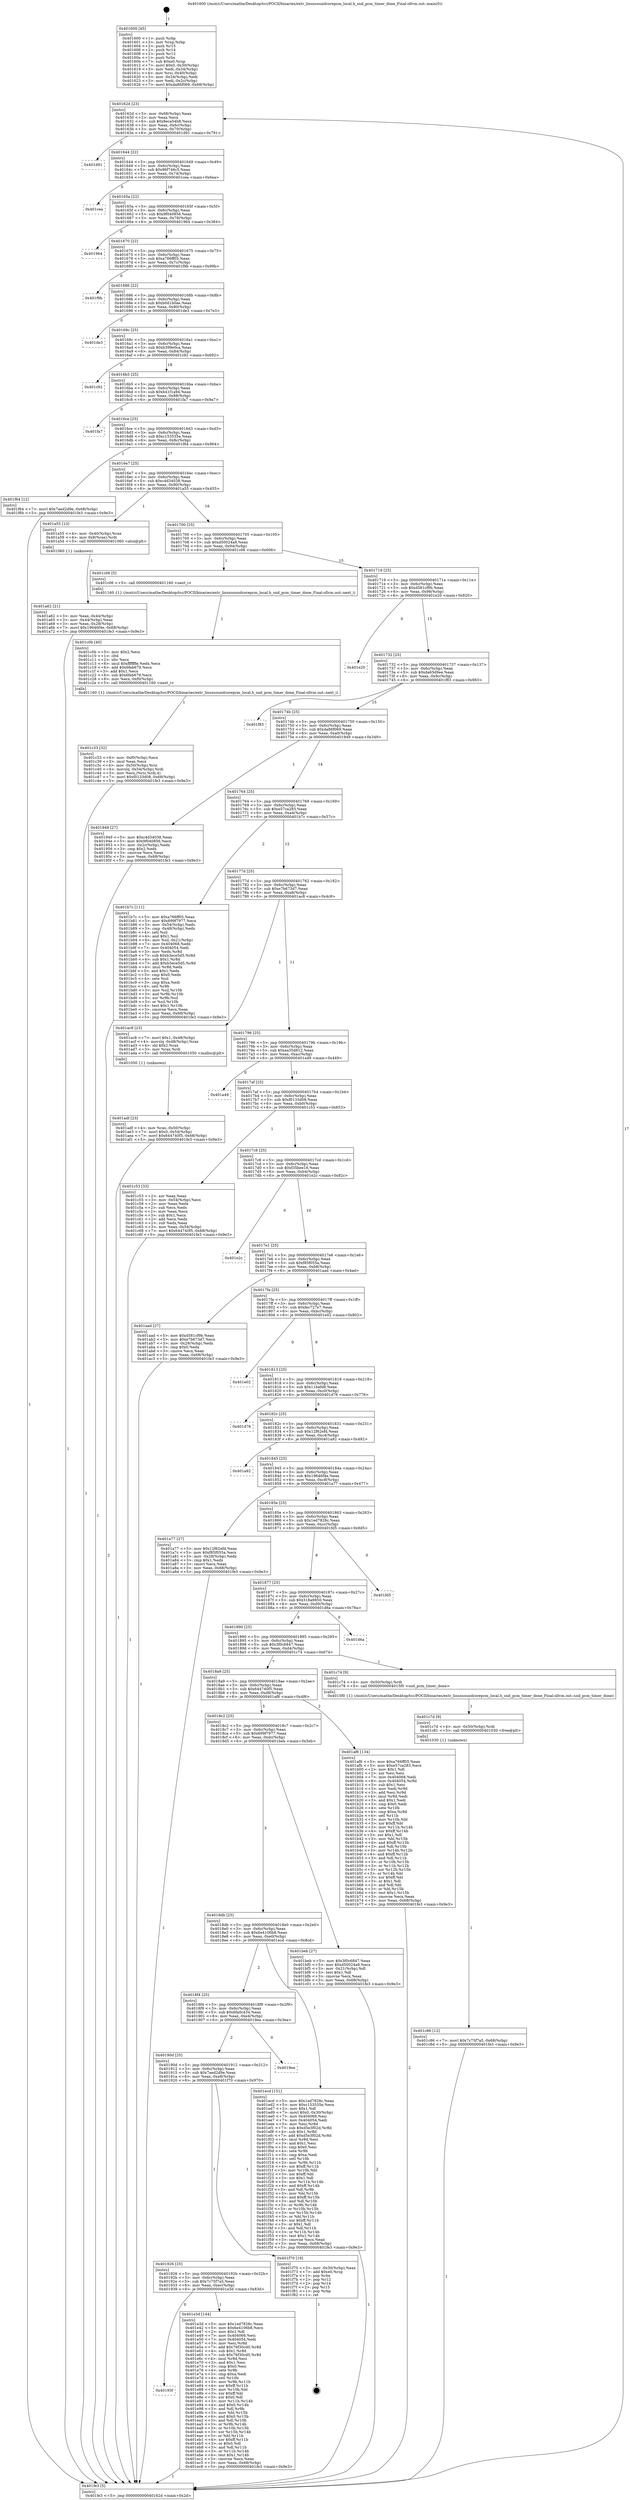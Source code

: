 digraph "0x401600" {
  label = "0x401600 (/mnt/c/Users/mathe/Desktop/tcc/POCII/binaries/extr_linuxsoundcorepcm_local.h_snd_pcm_timer_done_Final-ollvm.out::main(0))"
  labelloc = "t"
  node[shape=record]

  Entry [label="",width=0.3,height=0.3,shape=circle,fillcolor=black,style=filled]
  "0x40162d" [label="{
     0x40162d [23]\l
     | [instrs]\l
     &nbsp;&nbsp;0x40162d \<+3\>: mov -0x68(%rbp),%eax\l
     &nbsp;&nbsp;0x401630 \<+2\>: mov %eax,%ecx\l
     &nbsp;&nbsp;0x401632 \<+6\>: sub $0x8eca54b8,%ecx\l
     &nbsp;&nbsp;0x401638 \<+3\>: mov %eax,-0x6c(%rbp)\l
     &nbsp;&nbsp;0x40163b \<+3\>: mov %ecx,-0x70(%rbp)\l
     &nbsp;&nbsp;0x40163e \<+6\>: je 0000000000401d91 \<main+0x791\>\l
  }"]
  "0x401d91" [label="{
     0x401d91\l
  }", style=dashed]
  "0x401644" [label="{
     0x401644 [22]\l
     | [instrs]\l
     &nbsp;&nbsp;0x401644 \<+5\>: jmp 0000000000401649 \<main+0x49\>\l
     &nbsp;&nbsp;0x401649 \<+3\>: mov -0x6c(%rbp),%eax\l
     &nbsp;&nbsp;0x40164c \<+5\>: sub $0x96f746c5,%eax\l
     &nbsp;&nbsp;0x401651 \<+3\>: mov %eax,-0x74(%rbp)\l
     &nbsp;&nbsp;0x401654 \<+6\>: je 0000000000401cea \<main+0x6ea\>\l
  }"]
  Exit [label="",width=0.3,height=0.3,shape=circle,fillcolor=black,style=filled,peripheries=2]
  "0x401cea" [label="{
     0x401cea\l
  }", style=dashed]
  "0x40165a" [label="{
     0x40165a [22]\l
     | [instrs]\l
     &nbsp;&nbsp;0x40165a \<+5\>: jmp 000000000040165f \<main+0x5f\>\l
     &nbsp;&nbsp;0x40165f \<+3\>: mov -0x6c(%rbp),%eax\l
     &nbsp;&nbsp;0x401662 \<+5\>: sub $0x9f040856,%eax\l
     &nbsp;&nbsp;0x401667 \<+3\>: mov %eax,-0x78(%rbp)\l
     &nbsp;&nbsp;0x40166a \<+6\>: je 0000000000401964 \<main+0x364\>\l
  }"]
  "0x40193f" [label="{
     0x40193f\l
  }", style=dashed]
  "0x401964" [label="{
     0x401964\l
  }", style=dashed]
  "0x401670" [label="{
     0x401670 [22]\l
     | [instrs]\l
     &nbsp;&nbsp;0x401670 \<+5\>: jmp 0000000000401675 \<main+0x75\>\l
     &nbsp;&nbsp;0x401675 \<+3\>: mov -0x6c(%rbp),%eax\l
     &nbsp;&nbsp;0x401678 \<+5\>: sub $0xa766ff05,%eax\l
     &nbsp;&nbsp;0x40167d \<+3\>: mov %eax,-0x7c(%rbp)\l
     &nbsp;&nbsp;0x401680 \<+6\>: je 0000000000401f9b \<main+0x99b\>\l
  }"]
  "0x401e3d" [label="{
     0x401e3d [144]\l
     | [instrs]\l
     &nbsp;&nbsp;0x401e3d \<+5\>: mov $0x1ed7828c,%eax\l
     &nbsp;&nbsp;0x401e42 \<+5\>: mov $0x6e4106b8,%ecx\l
     &nbsp;&nbsp;0x401e47 \<+2\>: mov $0x1,%dl\l
     &nbsp;&nbsp;0x401e49 \<+7\>: mov 0x404068,%esi\l
     &nbsp;&nbsp;0x401e50 \<+7\>: mov 0x404054,%edi\l
     &nbsp;&nbsp;0x401e57 \<+3\>: mov %esi,%r8d\l
     &nbsp;&nbsp;0x401e5a \<+7\>: add $0x76f30cd0,%r8d\l
     &nbsp;&nbsp;0x401e61 \<+4\>: sub $0x1,%r8d\l
     &nbsp;&nbsp;0x401e65 \<+7\>: sub $0x76f30cd0,%r8d\l
     &nbsp;&nbsp;0x401e6c \<+4\>: imul %r8d,%esi\l
     &nbsp;&nbsp;0x401e70 \<+3\>: and $0x1,%esi\l
     &nbsp;&nbsp;0x401e73 \<+3\>: cmp $0x0,%esi\l
     &nbsp;&nbsp;0x401e76 \<+4\>: sete %r9b\l
     &nbsp;&nbsp;0x401e7a \<+3\>: cmp $0xa,%edi\l
     &nbsp;&nbsp;0x401e7d \<+4\>: setl %r10b\l
     &nbsp;&nbsp;0x401e81 \<+3\>: mov %r9b,%r11b\l
     &nbsp;&nbsp;0x401e84 \<+4\>: xor $0xff,%r11b\l
     &nbsp;&nbsp;0x401e88 \<+3\>: mov %r10b,%bl\l
     &nbsp;&nbsp;0x401e8b \<+3\>: xor $0xff,%bl\l
     &nbsp;&nbsp;0x401e8e \<+3\>: xor $0x0,%dl\l
     &nbsp;&nbsp;0x401e91 \<+3\>: mov %r11b,%r14b\l
     &nbsp;&nbsp;0x401e94 \<+4\>: and $0x0,%r14b\l
     &nbsp;&nbsp;0x401e98 \<+3\>: and %dl,%r9b\l
     &nbsp;&nbsp;0x401e9b \<+3\>: mov %bl,%r15b\l
     &nbsp;&nbsp;0x401e9e \<+4\>: and $0x0,%r15b\l
     &nbsp;&nbsp;0x401ea2 \<+3\>: and %dl,%r10b\l
     &nbsp;&nbsp;0x401ea5 \<+3\>: or %r9b,%r14b\l
     &nbsp;&nbsp;0x401ea8 \<+3\>: or %r10b,%r15b\l
     &nbsp;&nbsp;0x401eab \<+3\>: xor %r15b,%r14b\l
     &nbsp;&nbsp;0x401eae \<+3\>: or %bl,%r11b\l
     &nbsp;&nbsp;0x401eb1 \<+4\>: xor $0xff,%r11b\l
     &nbsp;&nbsp;0x401eb5 \<+3\>: or $0x0,%dl\l
     &nbsp;&nbsp;0x401eb8 \<+3\>: and %dl,%r11b\l
     &nbsp;&nbsp;0x401ebb \<+3\>: or %r11b,%r14b\l
     &nbsp;&nbsp;0x401ebe \<+4\>: test $0x1,%r14b\l
     &nbsp;&nbsp;0x401ec2 \<+3\>: cmovne %ecx,%eax\l
     &nbsp;&nbsp;0x401ec5 \<+3\>: mov %eax,-0x68(%rbp)\l
     &nbsp;&nbsp;0x401ec8 \<+5\>: jmp 0000000000401fe3 \<main+0x9e3\>\l
  }"]
  "0x401f9b" [label="{
     0x401f9b\l
  }", style=dashed]
  "0x401686" [label="{
     0x401686 [22]\l
     | [instrs]\l
     &nbsp;&nbsp;0x401686 \<+5\>: jmp 000000000040168b \<main+0x8b\>\l
     &nbsp;&nbsp;0x40168b \<+3\>: mov -0x6c(%rbp),%eax\l
     &nbsp;&nbsp;0x40168e \<+5\>: sub $0xb0d1b0ae,%eax\l
     &nbsp;&nbsp;0x401693 \<+3\>: mov %eax,-0x80(%rbp)\l
     &nbsp;&nbsp;0x401696 \<+6\>: je 0000000000401de3 \<main+0x7e3\>\l
  }"]
  "0x401926" [label="{
     0x401926 [25]\l
     | [instrs]\l
     &nbsp;&nbsp;0x401926 \<+5\>: jmp 000000000040192b \<main+0x32b\>\l
     &nbsp;&nbsp;0x40192b \<+3\>: mov -0x6c(%rbp),%eax\l
     &nbsp;&nbsp;0x40192e \<+5\>: sub $0x7c75f7a5,%eax\l
     &nbsp;&nbsp;0x401933 \<+6\>: mov %eax,-0xec(%rbp)\l
     &nbsp;&nbsp;0x401939 \<+6\>: je 0000000000401e3d \<main+0x83d\>\l
  }"]
  "0x401de3" [label="{
     0x401de3\l
  }", style=dashed]
  "0x40169c" [label="{
     0x40169c [25]\l
     | [instrs]\l
     &nbsp;&nbsp;0x40169c \<+5\>: jmp 00000000004016a1 \<main+0xa1\>\l
     &nbsp;&nbsp;0x4016a1 \<+3\>: mov -0x6c(%rbp),%eax\l
     &nbsp;&nbsp;0x4016a4 \<+5\>: sub $0xb399e0ca,%eax\l
     &nbsp;&nbsp;0x4016a9 \<+6\>: mov %eax,-0x84(%rbp)\l
     &nbsp;&nbsp;0x4016af \<+6\>: je 0000000000401c92 \<main+0x692\>\l
  }"]
  "0x401f70" [label="{
     0x401f70 [19]\l
     | [instrs]\l
     &nbsp;&nbsp;0x401f70 \<+3\>: mov -0x30(%rbp),%eax\l
     &nbsp;&nbsp;0x401f73 \<+7\>: add $0xe0,%rsp\l
     &nbsp;&nbsp;0x401f7a \<+1\>: pop %rbx\l
     &nbsp;&nbsp;0x401f7b \<+2\>: pop %r12\l
     &nbsp;&nbsp;0x401f7d \<+2\>: pop %r14\l
     &nbsp;&nbsp;0x401f7f \<+2\>: pop %r15\l
     &nbsp;&nbsp;0x401f81 \<+1\>: pop %rbp\l
     &nbsp;&nbsp;0x401f82 \<+1\>: ret\l
  }"]
  "0x401c92" [label="{
     0x401c92\l
  }", style=dashed]
  "0x4016b5" [label="{
     0x4016b5 [25]\l
     | [instrs]\l
     &nbsp;&nbsp;0x4016b5 \<+5\>: jmp 00000000004016ba \<main+0xba\>\l
     &nbsp;&nbsp;0x4016ba \<+3\>: mov -0x6c(%rbp),%eax\l
     &nbsp;&nbsp;0x4016bd \<+5\>: sub $0xb41f1a94,%eax\l
     &nbsp;&nbsp;0x4016c2 \<+6\>: mov %eax,-0x88(%rbp)\l
     &nbsp;&nbsp;0x4016c8 \<+6\>: je 0000000000401fa7 \<main+0x9a7\>\l
  }"]
  "0x40190d" [label="{
     0x40190d [25]\l
     | [instrs]\l
     &nbsp;&nbsp;0x40190d \<+5\>: jmp 0000000000401912 \<main+0x312\>\l
     &nbsp;&nbsp;0x401912 \<+3\>: mov -0x6c(%rbp),%eax\l
     &nbsp;&nbsp;0x401915 \<+5\>: sub $0x7aed2d9e,%eax\l
     &nbsp;&nbsp;0x40191a \<+6\>: mov %eax,-0xe8(%rbp)\l
     &nbsp;&nbsp;0x401920 \<+6\>: je 0000000000401f70 \<main+0x970\>\l
  }"]
  "0x401fa7" [label="{
     0x401fa7\l
  }", style=dashed]
  "0x4016ce" [label="{
     0x4016ce [25]\l
     | [instrs]\l
     &nbsp;&nbsp;0x4016ce \<+5\>: jmp 00000000004016d3 \<main+0xd3\>\l
     &nbsp;&nbsp;0x4016d3 \<+3\>: mov -0x6c(%rbp),%eax\l
     &nbsp;&nbsp;0x4016d6 \<+5\>: sub $0xc153535e,%eax\l
     &nbsp;&nbsp;0x4016db \<+6\>: mov %eax,-0x8c(%rbp)\l
     &nbsp;&nbsp;0x4016e1 \<+6\>: je 0000000000401f64 \<main+0x964\>\l
  }"]
  "0x4019ea" [label="{
     0x4019ea\l
  }", style=dashed]
  "0x401f64" [label="{
     0x401f64 [12]\l
     | [instrs]\l
     &nbsp;&nbsp;0x401f64 \<+7\>: movl $0x7aed2d9e,-0x68(%rbp)\l
     &nbsp;&nbsp;0x401f6b \<+5\>: jmp 0000000000401fe3 \<main+0x9e3\>\l
  }"]
  "0x4016e7" [label="{
     0x4016e7 [25]\l
     | [instrs]\l
     &nbsp;&nbsp;0x4016e7 \<+5\>: jmp 00000000004016ec \<main+0xec\>\l
     &nbsp;&nbsp;0x4016ec \<+3\>: mov -0x6c(%rbp),%eax\l
     &nbsp;&nbsp;0x4016ef \<+5\>: sub $0xc4d34038,%eax\l
     &nbsp;&nbsp;0x4016f4 \<+6\>: mov %eax,-0x90(%rbp)\l
     &nbsp;&nbsp;0x4016fa \<+6\>: je 0000000000401a55 \<main+0x455\>\l
  }"]
  "0x4018f4" [label="{
     0x4018f4 [25]\l
     | [instrs]\l
     &nbsp;&nbsp;0x4018f4 \<+5\>: jmp 00000000004018f9 \<main+0x2f9\>\l
     &nbsp;&nbsp;0x4018f9 \<+3\>: mov -0x6c(%rbp),%eax\l
     &nbsp;&nbsp;0x4018fc \<+5\>: sub $0x6fa0c434,%eax\l
     &nbsp;&nbsp;0x401901 \<+6\>: mov %eax,-0xe4(%rbp)\l
     &nbsp;&nbsp;0x401907 \<+6\>: je 00000000004019ea \<main+0x3ea\>\l
  }"]
  "0x401a55" [label="{
     0x401a55 [13]\l
     | [instrs]\l
     &nbsp;&nbsp;0x401a55 \<+4\>: mov -0x40(%rbp),%rax\l
     &nbsp;&nbsp;0x401a59 \<+4\>: mov 0x8(%rax),%rdi\l
     &nbsp;&nbsp;0x401a5d \<+5\>: call 0000000000401060 \<atoi@plt\>\l
     | [calls]\l
     &nbsp;&nbsp;0x401060 \{1\} (unknown)\l
  }"]
  "0x401700" [label="{
     0x401700 [25]\l
     | [instrs]\l
     &nbsp;&nbsp;0x401700 \<+5\>: jmp 0000000000401705 \<main+0x105\>\l
     &nbsp;&nbsp;0x401705 \<+3\>: mov -0x6c(%rbp),%eax\l
     &nbsp;&nbsp;0x401708 \<+5\>: sub $0xd50024a9,%eax\l
     &nbsp;&nbsp;0x40170d \<+6\>: mov %eax,-0x94(%rbp)\l
     &nbsp;&nbsp;0x401713 \<+6\>: je 0000000000401c06 \<main+0x606\>\l
  }"]
  "0x401ecd" [label="{
     0x401ecd [151]\l
     | [instrs]\l
     &nbsp;&nbsp;0x401ecd \<+5\>: mov $0x1ed7828c,%eax\l
     &nbsp;&nbsp;0x401ed2 \<+5\>: mov $0xc153535e,%ecx\l
     &nbsp;&nbsp;0x401ed7 \<+2\>: mov $0x1,%dl\l
     &nbsp;&nbsp;0x401ed9 \<+7\>: movl $0x0,-0x30(%rbp)\l
     &nbsp;&nbsp;0x401ee0 \<+7\>: mov 0x404068,%esi\l
     &nbsp;&nbsp;0x401ee7 \<+7\>: mov 0x404054,%edi\l
     &nbsp;&nbsp;0x401eee \<+3\>: mov %esi,%r8d\l
     &nbsp;&nbsp;0x401ef1 \<+7\>: sub $0xd5e3f02d,%r8d\l
     &nbsp;&nbsp;0x401ef8 \<+4\>: sub $0x1,%r8d\l
     &nbsp;&nbsp;0x401efc \<+7\>: add $0xd5e3f02d,%r8d\l
     &nbsp;&nbsp;0x401f03 \<+4\>: imul %r8d,%esi\l
     &nbsp;&nbsp;0x401f07 \<+3\>: and $0x1,%esi\l
     &nbsp;&nbsp;0x401f0a \<+3\>: cmp $0x0,%esi\l
     &nbsp;&nbsp;0x401f0d \<+4\>: sete %r9b\l
     &nbsp;&nbsp;0x401f11 \<+3\>: cmp $0xa,%edi\l
     &nbsp;&nbsp;0x401f14 \<+4\>: setl %r10b\l
     &nbsp;&nbsp;0x401f18 \<+3\>: mov %r9b,%r11b\l
     &nbsp;&nbsp;0x401f1b \<+4\>: xor $0xff,%r11b\l
     &nbsp;&nbsp;0x401f1f \<+3\>: mov %r10b,%bl\l
     &nbsp;&nbsp;0x401f22 \<+3\>: xor $0xff,%bl\l
     &nbsp;&nbsp;0x401f25 \<+3\>: xor $0x1,%dl\l
     &nbsp;&nbsp;0x401f28 \<+3\>: mov %r11b,%r14b\l
     &nbsp;&nbsp;0x401f2b \<+4\>: and $0xff,%r14b\l
     &nbsp;&nbsp;0x401f2f \<+3\>: and %dl,%r9b\l
     &nbsp;&nbsp;0x401f32 \<+3\>: mov %bl,%r15b\l
     &nbsp;&nbsp;0x401f35 \<+4\>: and $0xff,%r15b\l
     &nbsp;&nbsp;0x401f39 \<+3\>: and %dl,%r10b\l
     &nbsp;&nbsp;0x401f3c \<+3\>: or %r9b,%r14b\l
     &nbsp;&nbsp;0x401f3f \<+3\>: or %r10b,%r15b\l
     &nbsp;&nbsp;0x401f42 \<+3\>: xor %r15b,%r14b\l
     &nbsp;&nbsp;0x401f45 \<+3\>: or %bl,%r11b\l
     &nbsp;&nbsp;0x401f48 \<+4\>: xor $0xff,%r11b\l
     &nbsp;&nbsp;0x401f4c \<+3\>: or $0x1,%dl\l
     &nbsp;&nbsp;0x401f4f \<+3\>: and %dl,%r11b\l
     &nbsp;&nbsp;0x401f52 \<+3\>: or %r11b,%r14b\l
     &nbsp;&nbsp;0x401f55 \<+4\>: test $0x1,%r14b\l
     &nbsp;&nbsp;0x401f59 \<+3\>: cmovne %ecx,%eax\l
     &nbsp;&nbsp;0x401f5c \<+3\>: mov %eax,-0x68(%rbp)\l
     &nbsp;&nbsp;0x401f5f \<+5\>: jmp 0000000000401fe3 \<main+0x9e3\>\l
  }"]
  "0x401c06" [label="{
     0x401c06 [5]\l
     | [instrs]\l
     &nbsp;&nbsp;0x401c06 \<+5\>: call 0000000000401160 \<next_i\>\l
     | [calls]\l
     &nbsp;&nbsp;0x401160 \{1\} (/mnt/c/Users/mathe/Desktop/tcc/POCII/binaries/extr_linuxsoundcorepcm_local.h_snd_pcm_timer_done_Final-ollvm.out::next_i)\l
  }"]
  "0x401719" [label="{
     0x401719 [25]\l
     | [instrs]\l
     &nbsp;&nbsp;0x401719 \<+5\>: jmp 000000000040171e \<main+0x11e\>\l
     &nbsp;&nbsp;0x40171e \<+3\>: mov -0x6c(%rbp),%eax\l
     &nbsp;&nbsp;0x401721 \<+5\>: sub $0xd581cf9b,%eax\l
     &nbsp;&nbsp;0x401726 \<+6\>: mov %eax,-0x98(%rbp)\l
     &nbsp;&nbsp;0x40172c \<+6\>: je 0000000000401e20 \<main+0x820\>\l
  }"]
  "0x401c86" [label="{
     0x401c86 [12]\l
     | [instrs]\l
     &nbsp;&nbsp;0x401c86 \<+7\>: movl $0x7c75f7a5,-0x68(%rbp)\l
     &nbsp;&nbsp;0x401c8d \<+5\>: jmp 0000000000401fe3 \<main+0x9e3\>\l
  }"]
  "0x401e20" [label="{
     0x401e20\l
  }", style=dashed]
  "0x401732" [label="{
     0x401732 [25]\l
     | [instrs]\l
     &nbsp;&nbsp;0x401732 \<+5\>: jmp 0000000000401737 \<main+0x137\>\l
     &nbsp;&nbsp;0x401737 \<+3\>: mov -0x6c(%rbp),%eax\l
     &nbsp;&nbsp;0x40173a \<+5\>: sub $0xda65d9ee,%eax\l
     &nbsp;&nbsp;0x40173f \<+6\>: mov %eax,-0x9c(%rbp)\l
     &nbsp;&nbsp;0x401745 \<+6\>: je 0000000000401f83 \<main+0x983\>\l
  }"]
  "0x401c7d" [label="{
     0x401c7d [9]\l
     | [instrs]\l
     &nbsp;&nbsp;0x401c7d \<+4\>: mov -0x50(%rbp),%rdi\l
     &nbsp;&nbsp;0x401c81 \<+5\>: call 0000000000401030 \<free@plt\>\l
     | [calls]\l
     &nbsp;&nbsp;0x401030 \{1\} (unknown)\l
  }"]
  "0x401f83" [label="{
     0x401f83\l
  }", style=dashed]
  "0x40174b" [label="{
     0x40174b [25]\l
     | [instrs]\l
     &nbsp;&nbsp;0x40174b \<+5\>: jmp 0000000000401750 \<main+0x150\>\l
     &nbsp;&nbsp;0x401750 \<+3\>: mov -0x6c(%rbp),%eax\l
     &nbsp;&nbsp;0x401753 \<+5\>: sub $0xda86f069,%eax\l
     &nbsp;&nbsp;0x401758 \<+6\>: mov %eax,-0xa0(%rbp)\l
     &nbsp;&nbsp;0x40175e \<+6\>: je 0000000000401949 \<main+0x349\>\l
  }"]
  "0x401c33" [label="{
     0x401c33 [32]\l
     | [instrs]\l
     &nbsp;&nbsp;0x401c33 \<+6\>: mov -0xf0(%rbp),%ecx\l
     &nbsp;&nbsp;0x401c39 \<+3\>: imul %eax,%ecx\l
     &nbsp;&nbsp;0x401c3c \<+4\>: mov -0x50(%rbp),%rsi\l
     &nbsp;&nbsp;0x401c40 \<+4\>: movslq -0x54(%rbp),%rdi\l
     &nbsp;&nbsp;0x401c44 \<+3\>: mov %ecx,(%rsi,%rdi,4)\l
     &nbsp;&nbsp;0x401c47 \<+7\>: movl $0xf0133d08,-0x68(%rbp)\l
     &nbsp;&nbsp;0x401c4e \<+5\>: jmp 0000000000401fe3 \<main+0x9e3\>\l
  }"]
  "0x401949" [label="{
     0x401949 [27]\l
     | [instrs]\l
     &nbsp;&nbsp;0x401949 \<+5\>: mov $0xc4d34038,%eax\l
     &nbsp;&nbsp;0x40194e \<+5\>: mov $0x9f040856,%ecx\l
     &nbsp;&nbsp;0x401953 \<+3\>: mov -0x2c(%rbp),%edx\l
     &nbsp;&nbsp;0x401956 \<+3\>: cmp $0x2,%edx\l
     &nbsp;&nbsp;0x401959 \<+3\>: cmovne %ecx,%eax\l
     &nbsp;&nbsp;0x40195c \<+3\>: mov %eax,-0x68(%rbp)\l
     &nbsp;&nbsp;0x40195f \<+5\>: jmp 0000000000401fe3 \<main+0x9e3\>\l
  }"]
  "0x401764" [label="{
     0x401764 [25]\l
     | [instrs]\l
     &nbsp;&nbsp;0x401764 \<+5\>: jmp 0000000000401769 \<main+0x169\>\l
     &nbsp;&nbsp;0x401769 \<+3\>: mov -0x6c(%rbp),%eax\l
     &nbsp;&nbsp;0x40176c \<+5\>: sub $0xe57ca283,%eax\l
     &nbsp;&nbsp;0x401771 \<+6\>: mov %eax,-0xa4(%rbp)\l
     &nbsp;&nbsp;0x401777 \<+6\>: je 0000000000401b7c \<main+0x57c\>\l
  }"]
  "0x401fe3" [label="{
     0x401fe3 [5]\l
     | [instrs]\l
     &nbsp;&nbsp;0x401fe3 \<+5\>: jmp 000000000040162d \<main+0x2d\>\l
  }"]
  "0x401600" [label="{
     0x401600 [45]\l
     | [instrs]\l
     &nbsp;&nbsp;0x401600 \<+1\>: push %rbp\l
     &nbsp;&nbsp;0x401601 \<+3\>: mov %rsp,%rbp\l
     &nbsp;&nbsp;0x401604 \<+2\>: push %r15\l
     &nbsp;&nbsp;0x401606 \<+2\>: push %r14\l
     &nbsp;&nbsp;0x401608 \<+2\>: push %r12\l
     &nbsp;&nbsp;0x40160a \<+1\>: push %rbx\l
     &nbsp;&nbsp;0x40160b \<+7\>: sub $0xe0,%rsp\l
     &nbsp;&nbsp;0x401612 \<+7\>: movl $0x0,-0x30(%rbp)\l
     &nbsp;&nbsp;0x401619 \<+3\>: mov %edi,-0x34(%rbp)\l
     &nbsp;&nbsp;0x40161c \<+4\>: mov %rsi,-0x40(%rbp)\l
     &nbsp;&nbsp;0x401620 \<+3\>: mov -0x34(%rbp),%edi\l
     &nbsp;&nbsp;0x401623 \<+3\>: mov %edi,-0x2c(%rbp)\l
     &nbsp;&nbsp;0x401626 \<+7\>: movl $0xda86f069,-0x68(%rbp)\l
  }"]
  "0x401a62" [label="{
     0x401a62 [21]\l
     | [instrs]\l
     &nbsp;&nbsp;0x401a62 \<+3\>: mov %eax,-0x44(%rbp)\l
     &nbsp;&nbsp;0x401a65 \<+3\>: mov -0x44(%rbp),%eax\l
     &nbsp;&nbsp;0x401a68 \<+3\>: mov %eax,-0x28(%rbp)\l
     &nbsp;&nbsp;0x401a6b \<+7\>: movl $0x19646f4e,-0x68(%rbp)\l
     &nbsp;&nbsp;0x401a72 \<+5\>: jmp 0000000000401fe3 \<main+0x9e3\>\l
  }"]
  "0x401c0b" [label="{
     0x401c0b [40]\l
     | [instrs]\l
     &nbsp;&nbsp;0x401c0b \<+5\>: mov $0x2,%ecx\l
     &nbsp;&nbsp;0x401c10 \<+1\>: cltd\l
     &nbsp;&nbsp;0x401c11 \<+2\>: idiv %ecx\l
     &nbsp;&nbsp;0x401c13 \<+6\>: imul $0xfffffffe,%edx,%ecx\l
     &nbsp;&nbsp;0x401c19 \<+6\>: add $0x6feb679,%ecx\l
     &nbsp;&nbsp;0x401c1f \<+3\>: add $0x1,%ecx\l
     &nbsp;&nbsp;0x401c22 \<+6\>: sub $0x6feb679,%ecx\l
     &nbsp;&nbsp;0x401c28 \<+6\>: mov %ecx,-0xf0(%rbp)\l
     &nbsp;&nbsp;0x401c2e \<+5\>: call 0000000000401160 \<next_i\>\l
     | [calls]\l
     &nbsp;&nbsp;0x401160 \{1\} (/mnt/c/Users/mathe/Desktop/tcc/POCII/binaries/extr_linuxsoundcorepcm_local.h_snd_pcm_timer_done_Final-ollvm.out::next_i)\l
  }"]
  "0x401b7c" [label="{
     0x401b7c [111]\l
     | [instrs]\l
     &nbsp;&nbsp;0x401b7c \<+5\>: mov $0xa766ff05,%eax\l
     &nbsp;&nbsp;0x401b81 \<+5\>: mov $0x699f7977,%ecx\l
     &nbsp;&nbsp;0x401b86 \<+3\>: mov -0x54(%rbp),%edx\l
     &nbsp;&nbsp;0x401b89 \<+3\>: cmp -0x48(%rbp),%edx\l
     &nbsp;&nbsp;0x401b8c \<+4\>: setl %sil\l
     &nbsp;&nbsp;0x401b90 \<+4\>: and $0x1,%sil\l
     &nbsp;&nbsp;0x401b94 \<+4\>: mov %sil,-0x21(%rbp)\l
     &nbsp;&nbsp;0x401b98 \<+7\>: mov 0x404068,%edx\l
     &nbsp;&nbsp;0x401b9f \<+7\>: mov 0x404054,%edi\l
     &nbsp;&nbsp;0x401ba6 \<+3\>: mov %edx,%r8d\l
     &nbsp;&nbsp;0x401ba9 \<+7\>: sub $0xb3ece5d5,%r8d\l
     &nbsp;&nbsp;0x401bb0 \<+4\>: sub $0x1,%r8d\l
     &nbsp;&nbsp;0x401bb4 \<+7\>: add $0xb3ece5d5,%r8d\l
     &nbsp;&nbsp;0x401bbb \<+4\>: imul %r8d,%edx\l
     &nbsp;&nbsp;0x401bbf \<+3\>: and $0x1,%edx\l
     &nbsp;&nbsp;0x401bc2 \<+3\>: cmp $0x0,%edx\l
     &nbsp;&nbsp;0x401bc5 \<+4\>: sete %sil\l
     &nbsp;&nbsp;0x401bc9 \<+3\>: cmp $0xa,%edi\l
     &nbsp;&nbsp;0x401bcc \<+4\>: setl %r9b\l
     &nbsp;&nbsp;0x401bd0 \<+3\>: mov %sil,%r10b\l
     &nbsp;&nbsp;0x401bd3 \<+3\>: and %r9b,%r10b\l
     &nbsp;&nbsp;0x401bd6 \<+3\>: xor %r9b,%sil\l
     &nbsp;&nbsp;0x401bd9 \<+3\>: or %sil,%r10b\l
     &nbsp;&nbsp;0x401bdc \<+4\>: test $0x1,%r10b\l
     &nbsp;&nbsp;0x401be0 \<+3\>: cmovne %ecx,%eax\l
     &nbsp;&nbsp;0x401be3 \<+3\>: mov %eax,-0x68(%rbp)\l
     &nbsp;&nbsp;0x401be6 \<+5\>: jmp 0000000000401fe3 \<main+0x9e3\>\l
  }"]
  "0x40177d" [label="{
     0x40177d [25]\l
     | [instrs]\l
     &nbsp;&nbsp;0x40177d \<+5\>: jmp 0000000000401782 \<main+0x182\>\l
     &nbsp;&nbsp;0x401782 \<+3\>: mov -0x6c(%rbp),%eax\l
     &nbsp;&nbsp;0x401785 \<+5\>: sub $0xe7b673d7,%eax\l
     &nbsp;&nbsp;0x40178a \<+6\>: mov %eax,-0xa8(%rbp)\l
     &nbsp;&nbsp;0x401790 \<+6\>: je 0000000000401ac8 \<main+0x4c8\>\l
  }"]
  "0x4018db" [label="{
     0x4018db [25]\l
     | [instrs]\l
     &nbsp;&nbsp;0x4018db \<+5\>: jmp 00000000004018e0 \<main+0x2e0\>\l
     &nbsp;&nbsp;0x4018e0 \<+3\>: mov -0x6c(%rbp),%eax\l
     &nbsp;&nbsp;0x4018e3 \<+5\>: sub $0x6e4106b8,%eax\l
     &nbsp;&nbsp;0x4018e8 \<+6\>: mov %eax,-0xe0(%rbp)\l
     &nbsp;&nbsp;0x4018ee \<+6\>: je 0000000000401ecd \<main+0x8cd\>\l
  }"]
  "0x401ac8" [label="{
     0x401ac8 [23]\l
     | [instrs]\l
     &nbsp;&nbsp;0x401ac8 \<+7\>: movl $0x1,-0x48(%rbp)\l
     &nbsp;&nbsp;0x401acf \<+4\>: movslq -0x48(%rbp),%rax\l
     &nbsp;&nbsp;0x401ad3 \<+4\>: shl $0x2,%rax\l
     &nbsp;&nbsp;0x401ad7 \<+3\>: mov %rax,%rdi\l
     &nbsp;&nbsp;0x401ada \<+5\>: call 0000000000401050 \<malloc@plt\>\l
     | [calls]\l
     &nbsp;&nbsp;0x401050 \{1\} (unknown)\l
  }"]
  "0x401796" [label="{
     0x401796 [25]\l
     | [instrs]\l
     &nbsp;&nbsp;0x401796 \<+5\>: jmp 000000000040179b \<main+0x19b\>\l
     &nbsp;&nbsp;0x40179b \<+3\>: mov -0x6c(%rbp),%eax\l
     &nbsp;&nbsp;0x40179e \<+5\>: sub $0xea35d812,%eax\l
     &nbsp;&nbsp;0x4017a3 \<+6\>: mov %eax,-0xac(%rbp)\l
     &nbsp;&nbsp;0x4017a9 \<+6\>: je 0000000000401a49 \<main+0x449\>\l
  }"]
  "0x401beb" [label="{
     0x401beb [27]\l
     | [instrs]\l
     &nbsp;&nbsp;0x401beb \<+5\>: mov $0x3f0c6847,%eax\l
     &nbsp;&nbsp;0x401bf0 \<+5\>: mov $0xd50024a9,%ecx\l
     &nbsp;&nbsp;0x401bf5 \<+3\>: mov -0x21(%rbp),%dl\l
     &nbsp;&nbsp;0x401bf8 \<+3\>: test $0x1,%dl\l
     &nbsp;&nbsp;0x401bfb \<+3\>: cmovne %ecx,%eax\l
     &nbsp;&nbsp;0x401bfe \<+3\>: mov %eax,-0x68(%rbp)\l
     &nbsp;&nbsp;0x401c01 \<+5\>: jmp 0000000000401fe3 \<main+0x9e3\>\l
  }"]
  "0x401a49" [label="{
     0x401a49\l
  }", style=dashed]
  "0x4017af" [label="{
     0x4017af [25]\l
     | [instrs]\l
     &nbsp;&nbsp;0x4017af \<+5\>: jmp 00000000004017b4 \<main+0x1b4\>\l
     &nbsp;&nbsp;0x4017b4 \<+3\>: mov -0x6c(%rbp),%eax\l
     &nbsp;&nbsp;0x4017b7 \<+5\>: sub $0xf0133d08,%eax\l
     &nbsp;&nbsp;0x4017bc \<+6\>: mov %eax,-0xb0(%rbp)\l
     &nbsp;&nbsp;0x4017c2 \<+6\>: je 0000000000401c53 \<main+0x653\>\l
  }"]
  "0x4018c2" [label="{
     0x4018c2 [25]\l
     | [instrs]\l
     &nbsp;&nbsp;0x4018c2 \<+5\>: jmp 00000000004018c7 \<main+0x2c7\>\l
     &nbsp;&nbsp;0x4018c7 \<+3\>: mov -0x6c(%rbp),%eax\l
     &nbsp;&nbsp;0x4018ca \<+5\>: sub $0x699f7977,%eax\l
     &nbsp;&nbsp;0x4018cf \<+6\>: mov %eax,-0xdc(%rbp)\l
     &nbsp;&nbsp;0x4018d5 \<+6\>: je 0000000000401beb \<main+0x5eb\>\l
  }"]
  "0x401c53" [label="{
     0x401c53 [33]\l
     | [instrs]\l
     &nbsp;&nbsp;0x401c53 \<+2\>: xor %eax,%eax\l
     &nbsp;&nbsp;0x401c55 \<+3\>: mov -0x54(%rbp),%ecx\l
     &nbsp;&nbsp;0x401c58 \<+2\>: mov %eax,%edx\l
     &nbsp;&nbsp;0x401c5a \<+2\>: sub %ecx,%edx\l
     &nbsp;&nbsp;0x401c5c \<+2\>: mov %eax,%ecx\l
     &nbsp;&nbsp;0x401c5e \<+3\>: sub $0x1,%ecx\l
     &nbsp;&nbsp;0x401c61 \<+2\>: add %ecx,%edx\l
     &nbsp;&nbsp;0x401c63 \<+2\>: sub %edx,%eax\l
     &nbsp;&nbsp;0x401c65 \<+3\>: mov %eax,-0x54(%rbp)\l
     &nbsp;&nbsp;0x401c68 \<+7\>: movl $0x644740f5,-0x68(%rbp)\l
     &nbsp;&nbsp;0x401c6f \<+5\>: jmp 0000000000401fe3 \<main+0x9e3\>\l
  }"]
  "0x4017c8" [label="{
     0x4017c8 [25]\l
     | [instrs]\l
     &nbsp;&nbsp;0x4017c8 \<+5\>: jmp 00000000004017cd \<main+0x1cd\>\l
     &nbsp;&nbsp;0x4017cd \<+3\>: mov -0x6c(%rbp),%eax\l
     &nbsp;&nbsp;0x4017d0 \<+5\>: sub $0xf35bee16,%eax\l
     &nbsp;&nbsp;0x4017d5 \<+6\>: mov %eax,-0xb4(%rbp)\l
     &nbsp;&nbsp;0x4017db \<+6\>: je 0000000000401e2c \<main+0x82c\>\l
  }"]
  "0x401af6" [label="{
     0x401af6 [134]\l
     | [instrs]\l
     &nbsp;&nbsp;0x401af6 \<+5\>: mov $0xa766ff05,%eax\l
     &nbsp;&nbsp;0x401afb \<+5\>: mov $0xe57ca283,%ecx\l
     &nbsp;&nbsp;0x401b00 \<+2\>: mov $0x1,%dl\l
     &nbsp;&nbsp;0x401b02 \<+2\>: xor %esi,%esi\l
     &nbsp;&nbsp;0x401b04 \<+7\>: mov 0x404068,%edi\l
     &nbsp;&nbsp;0x401b0b \<+8\>: mov 0x404054,%r8d\l
     &nbsp;&nbsp;0x401b13 \<+3\>: sub $0x1,%esi\l
     &nbsp;&nbsp;0x401b16 \<+3\>: mov %edi,%r9d\l
     &nbsp;&nbsp;0x401b19 \<+3\>: add %esi,%r9d\l
     &nbsp;&nbsp;0x401b1c \<+4\>: imul %r9d,%edi\l
     &nbsp;&nbsp;0x401b20 \<+3\>: and $0x1,%edi\l
     &nbsp;&nbsp;0x401b23 \<+3\>: cmp $0x0,%edi\l
     &nbsp;&nbsp;0x401b26 \<+4\>: sete %r10b\l
     &nbsp;&nbsp;0x401b2a \<+4\>: cmp $0xa,%r8d\l
     &nbsp;&nbsp;0x401b2e \<+4\>: setl %r11b\l
     &nbsp;&nbsp;0x401b32 \<+3\>: mov %r10b,%bl\l
     &nbsp;&nbsp;0x401b35 \<+3\>: xor $0xff,%bl\l
     &nbsp;&nbsp;0x401b38 \<+3\>: mov %r11b,%r14b\l
     &nbsp;&nbsp;0x401b3b \<+4\>: xor $0xff,%r14b\l
     &nbsp;&nbsp;0x401b3f \<+3\>: xor $0x1,%dl\l
     &nbsp;&nbsp;0x401b42 \<+3\>: mov %bl,%r15b\l
     &nbsp;&nbsp;0x401b45 \<+4\>: and $0xff,%r15b\l
     &nbsp;&nbsp;0x401b49 \<+3\>: and %dl,%r10b\l
     &nbsp;&nbsp;0x401b4c \<+3\>: mov %r14b,%r12b\l
     &nbsp;&nbsp;0x401b4f \<+4\>: and $0xff,%r12b\l
     &nbsp;&nbsp;0x401b53 \<+3\>: and %dl,%r11b\l
     &nbsp;&nbsp;0x401b56 \<+3\>: or %r10b,%r15b\l
     &nbsp;&nbsp;0x401b59 \<+3\>: or %r11b,%r12b\l
     &nbsp;&nbsp;0x401b5c \<+3\>: xor %r12b,%r15b\l
     &nbsp;&nbsp;0x401b5f \<+3\>: or %r14b,%bl\l
     &nbsp;&nbsp;0x401b62 \<+3\>: xor $0xff,%bl\l
     &nbsp;&nbsp;0x401b65 \<+3\>: or $0x1,%dl\l
     &nbsp;&nbsp;0x401b68 \<+2\>: and %dl,%bl\l
     &nbsp;&nbsp;0x401b6a \<+3\>: or %bl,%r15b\l
     &nbsp;&nbsp;0x401b6d \<+4\>: test $0x1,%r15b\l
     &nbsp;&nbsp;0x401b71 \<+3\>: cmovne %ecx,%eax\l
     &nbsp;&nbsp;0x401b74 \<+3\>: mov %eax,-0x68(%rbp)\l
     &nbsp;&nbsp;0x401b77 \<+5\>: jmp 0000000000401fe3 \<main+0x9e3\>\l
  }"]
  "0x401e2c" [label="{
     0x401e2c\l
  }", style=dashed]
  "0x4017e1" [label="{
     0x4017e1 [25]\l
     | [instrs]\l
     &nbsp;&nbsp;0x4017e1 \<+5\>: jmp 00000000004017e6 \<main+0x1e6\>\l
     &nbsp;&nbsp;0x4017e6 \<+3\>: mov -0x6c(%rbp),%eax\l
     &nbsp;&nbsp;0x4017e9 \<+5\>: sub $0xf85f055a,%eax\l
     &nbsp;&nbsp;0x4017ee \<+6\>: mov %eax,-0xb8(%rbp)\l
     &nbsp;&nbsp;0x4017f4 \<+6\>: je 0000000000401aad \<main+0x4ad\>\l
  }"]
  "0x4018a9" [label="{
     0x4018a9 [25]\l
     | [instrs]\l
     &nbsp;&nbsp;0x4018a9 \<+5\>: jmp 00000000004018ae \<main+0x2ae\>\l
     &nbsp;&nbsp;0x4018ae \<+3\>: mov -0x6c(%rbp),%eax\l
     &nbsp;&nbsp;0x4018b1 \<+5\>: sub $0x644740f5,%eax\l
     &nbsp;&nbsp;0x4018b6 \<+6\>: mov %eax,-0xd8(%rbp)\l
     &nbsp;&nbsp;0x4018bc \<+6\>: je 0000000000401af6 \<main+0x4f6\>\l
  }"]
  "0x401aad" [label="{
     0x401aad [27]\l
     | [instrs]\l
     &nbsp;&nbsp;0x401aad \<+5\>: mov $0xd581cf9b,%eax\l
     &nbsp;&nbsp;0x401ab2 \<+5\>: mov $0xe7b673d7,%ecx\l
     &nbsp;&nbsp;0x401ab7 \<+3\>: mov -0x28(%rbp),%edx\l
     &nbsp;&nbsp;0x401aba \<+3\>: cmp $0x0,%edx\l
     &nbsp;&nbsp;0x401abd \<+3\>: cmove %ecx,%eax\l
     &nbsp;&nbsp;0x401ac0 \<+3\>: mov %eax,-0x68(%rbp)\l
     &nbsp;&nbsp;0x401ac3 \<+5\>: jmp 0000000000401fe3 \<main+0x9e3\>\l
  }"]
  "0x4017fa" [label="{
     0x4017fa [25]\l
     | [instrs]\l
     &nbsp;&nbsp;0x4017fa \<+5\>: jmp 00000000004017ff \<main+0x1ff\>\l
     &nbsp;&nbsp;0x4017ff \<+3\>: mov -0x6c(%rbp),%eax\l
     &nbsp;&nbsp;0x401802 \<+5\>: sub $0xfec727e7,%eax\l
     &nbsp;&nbsp;0x401807 \<+6\>: mov %eax,-0xbc(%rbp)\l
     &nbsp;&nbsp;0x40180d \<+6\>: je 0000000000401e02 \<main+0x802\>\l
  }"]
  "0x401c74" [label="{
     0x401c74 [9]\l
     | [instrs]\l
     &nbsp;&nbsp;0x401c74 \<+4\>: mov -0x50(%rbp),%rdi\l
     &nbsp;&nbsp;0x401c78 \<+5\>: call 00000000004015f0 \<snd_pcm_timer_done\>\l
     | [calls]\l
     &nbsp;&nbsp;0x4015f0 \{1\} (/mnt/c/Users/mathe/Desktop/tcc/POCII/binaries/extr_linuxsoundcorepcm_local.h_snd_pcm_timer_done_Final-ollvm.out::snd_pcm_timer_done)\l
  }"]
  "0x401e02" [label="{
     0x401e02\l
  }", style=dashed]
  "0x401813" [label="{
     0x401813 [25]\l
     | [instrs]\l
     &nbsp;&nbsp;0x401813 \<+5\>: jmp 0000000000401818 \<main+0x218\>\l
     &nbsp;&nbsp;0x401818 \<+3\>: mov -0x6c(%rbp),%eax\l
     &nbsp;&nbsp;0x40181b \<+5\>: sub $0x11bafd8,%eax\l
     &nbsp;&nbsp;0x401820 \<+6\>: mov %eax,-0xc0(%rbp)\l
     &nbsp;&nbsp;0x401826 \<+6\>: je 0000000000401d76 \<main+0x776\>\l
  }"]
  "0x401890" [label="{
     0x401890 [25]\l
     | [instrs]\l
     &nbsp;&nbsp;0x401890 \<+5\>: jmp 0000000000401895 \<main+0x295\>\l
     &nbsp;&nbsp;0x401895 \<+3\>: mov -0x6c(%rbp),%eax\l
     &nbsp;&nbsp;0x401898 \<+5\>: sub $0x3f0c6847,%eax\l
     &nbsp;&nbsp;0x40189d \<+6\>: mov %eax,-0xd4(%rbp)\l
     &nbsp;&nbsp;0x4018a3 \<+6\>: je 0000000000401c74 \<main+0x674\>\l
  }"]
  "0x401d76" [label="{
     0x401d76\l
  }", style=dashed]
  "0x40182c" [label="{
     0x40182c [25]\l
     | [instrs]\l
     &nbsp;&nbsp;0x40182c \<+5\>: jmp 0000000000401831 \<main+0x231\>\l
     &nbsp;&nbsp;0x401831 \<+3\>: mov -0x6c(%rbp),%eax\l
     &nbsp;&nbsp;0x401834 \<+5\>: sub $0x12f62efd,%eax\l
     &nbsp;&nbsp;0x401839 \<+6\>: mov %eax,-0xc4(%rbp)\l
     &nbsp;&nbsp;0x40183f \<+6\>: je 0000000000401a92 \<main+0x492\>\l
  }"]
  "0x401d6a" [label="{
     0x401d6a\l
  }", style=dashed]
  "0x401a92" [label="{
     0x401a92\l
  }", style=dashed]
  "0x401845" [label="{
     0x401845 [25]\l
     | [instrs]\l
     &nbsp;&nbsp;0x401845 \<+5\>: jmp 000000000040184a \<main+0x24a\>\l
     &nbsp;&nbsp;0x40184a \<+3\>: mov -0x6c(%rbp),%eax\l
     &nbsp;&nbsp;0x40184d \<+5\>: sub $0x19646f4e,%eax\l
     &nbsp;&nbsp;0x401852 \<+6\>: mov %eax,-0xc8(%rbp)\l
     &nbsp;&nbsp;0x401858 \<+6\>: je 0000000000401a77 \<main+0x477\>\l
  }"]
  "0x401877" [label="{
     0x401877 [25]\l
     | [instrs]\l
     &nbsp;&nbsp;0x401877 \<+5\>: jmp 000000000040187c \<main+0x27c\>\l
     &nbsp;&nbsp;0x40187c \<+3\>: mov -0x6c(%rbp),%eax\l
     &nbsp;&nbsp;0x40187f \<+5\>: sub $0x318a9850,%eax\l
     &nbsp;&nbsp;0x401884 \<+6\>: mov %eax,-0xd0(%rbp)\l
     &nbsp;&nbsp;0x40188a \<+6\>: je 0000000000401d6a \<main+0x76a\>\l
  }"]
  "0x401a77" [label="{
     0x401a77 [27]\l
     | [instrs]\l
     &nbsp;&nbsp;0x401a77 \<+5\>: mov $0x12f62efd,%eax\l
     &nbsp;&nbsp;0x401a7c \<+5\>: mov $0xf85f055a,%ecx\l
     &nbsp;&nbsp;0x401a81 \<+3\>: mov -0x28(%rbp),%edx\l
     &nbsp;&nbsp;0x401a84 \<+3\>: cmp $0x1,%edx\l
     &nbsp;&nbsp;0x401a87 \<+3\>: cmovl %ecx,%eax\l
     &nbsp;&nbsp;0x401a8a \<+3\>: mov %eax,-0x68(%rbp)\l
     &nbsp;&nbsp;0x401a8d \<+5\>: jmp 0000000000401fe3 \<main+0x9e3\>\l
  }"]
  "0x40185e" [label="{
     0x40185e [25]\l
     | [instrs]\l
     &nbsp;&nbsp;0x40185e \<+5\>: jmp 0000000000401863 \<main+0x263\>\l
     &nbsp;&nbsp;0x401863 \<+3\>: mov -0x6c(%rbp),%eax\l
     &nbsp;&nbsp;0x401866 \<+5\>: sub $0x1ed7828c,%eax\l
     &nbsp;&nbsp;0x40186b \<+6\>: mov %eax,-0xcc(%rbp)\l
     &nbsp;&nbsp;0x401871 \<+6\>: je 0000000000401fd5 \<main+0x9d5\>\l
  }"]
  "0x401adf" [label="{
     0x401adf [23]\l
     | [instrs]\l
     &nbsp;&nbsp;0x401adf \<+4\>: mov %rax,-0x50(%rbp)\l
     &nbsp;&nbsp;0x401ae3 \<+7\>: movl $0x0,-0x54(%rbp)\l
     &nbsp;&nbsp;0x401aea \<+7\>: movl $0x644740f5,-0x68(%rbp)\l
     &nbsp;&nbsp;0x401af1 \<+5\>: jmp 0000000000401fe3 \<main+0x9e3\>\l
  }"]
  "0x401fd5" [label="{
     0x401fd5\l
  }", style=dashed]
  Entry -> "0x401600" [label=" 1"]
  "0x40162d" -> "0x401d91" [label=" 0"]
  "0x40162d" -> "0x401644" [label=" 18"]
  "0x401f70" -> Exit [label=" 1"]
  "0x401644" -> "0x401cea" [label=" 0"]
  "0x401644" -> "0x40165a" [label=" 18"]
  "0x401f64" -> "0x401fe3" [label=" 1"]
  "0x40165a" -> "0x401964" [label=" 0"]
  "0x40165a" -> "0x401670" [label=" 18"]
  "0x401ecd" -> "0x401fe3" [label=" 1"]
  "0x401670" -> "0x401f9b" [label=" 0"]
  "0x401670" -> "0x401686" [label=" 18"]
  "0x401e3d" -> "0x401fe3" [label=" 1"]
  "0x401686" -> "0x401de3" [label=" 0"]
  "0x401686" -> "0x40169c" [label=" 18"]
  "0x401926" -> "0x401e3d" [label=" 1"]
  "0x40169c" -> "0x401c92" [label=" 0"]
  "0x40169c" -> "0x4016b5" [label=" 18"]
  "0x401926" -> "0x40193f" [label=" 0"]
  "0x4016b5" -> "0x401fa7" [label=" 0"]
  "0x4016b5" -> "0x4016ce" [label=" 18"]
  "0x40190d" -> "0x401f70" [label=" 1"]
  "0x4016ce" -> "0x401f64" [label=" 1"]
  "0x4016ce" -> "0x4016e7" [label=" 17"]
  "0x40190d" -> "0x401926" [label=" 1"]
  "0x4016e7" -> "0x401a55" [label=" 1"]
  "0x4016e7" -> "0x401700" [label=" 16"]
  "0x4018f4" -> "0x4019ea" [label=" 0"]
  "0x401700" -> "0x401c06" [label=" 1"]
  "0x401700" -> "0x401719" [label=" 15"]
  "0x4018f4" -> "0x40190d" [label=" 2"]
  "0x401719" -> "0x401e20" [label=" 0"]
  "0x401719" -> "0x401732" [label=" 15"]
  "0x4018db" -> "0x401ecd" [label=" 1"]
  "0x401732" -> "0x401f83" [label=" 0"]
  "0x401732" -> "0x40174b" [label=" 15"]
  "0x4018db" -> "0x4018f4" [label=" 2"]
  "0x40174b" -> "0x401949" [label=" 1"]
  "0x40174b" -> "0x401764" [label=" 14"]
  "0x401949" -> "0x401fe3" [label=" 1"]
  "0x401600" -> "0x40162d" [label=" 1"]
  "0x401fe3" -> "0x40162d" [label=" 17"]
  "0x401a55" -> "0x401a62" [label=" 1"]
  "0x401a62" -> "0x401fe3" [label=" 1"]
  "0x401c86" -> "0x401fe3" [label=" 1"]
  "0x401764" -> "0x401b7c" [label=" 2"]
  "0x401764" -> "0x40177d" [label=" 12"]
  "0x401c7d" -> "0x401c86" [label=" 1"]
  "0x40177d" -> "0x401ac8" [label=" 1"]
  "0x40177d" -> "0x401796" [label=" 11"]
  "0x401c74" -> "0x401c7d" [label=" 1"]
  "0x401796" -> "0x401a49" [label=" 0"]
  "0x401796" -> "0x4017af" [label=" 11"]
  "0x401c53" -> "0x401fe3" [label=" 1"]
  "0x4017af" -> "0x401c53" [label=" 1"]
  "0x4017af" -> "0x4017c8" [label=" 10"]
  "0x401c0b" -> "0x401c33" [label=" 1"]
  "0x4017c8" -> "0x401e2c" [label=" 0"]
  "0x4017c8" -> "0x4017e1" [label=" 10"]
  "0x401c06" -> "0x401c0b" [label=" 1"]
  "0x4017e1" -> "0x401aad" [label=" 1"]
  "0x4017e1" -> "0x4017fa" [label=" 9"]
  "0x4018c2" -> "0x4018db" [label=" 3"]
  "0x4017fa" -> "0x401e02" [label=" 0"]
  "0x4017fa" -> "0x401813" [label=" 9"]
  "0x4018c2" -> "0x401beb" [label=" 2"]
  "0x401813" -> "0x401d76" [label=" 0"]
  "0x401813" -> "0x40182c" [label=" 9"]
  "0x401b7c" -> "0x401fe3" [label=" 2"]
  "0x40182c" -> "0x401a92" [label=" 0"]
  "0x40182c" -> "0x401845" [label=" 9"]
  "0x401af6" -> "0x401fe3" [label=" 2"]
  "0x401845" -> "0x401a77" [label=" 1"]
  "0x401845" -> "0x40185e" [label=" 8"]
  "0x401a77" -> "0x401fe3" [label=" 1"]
  "0x401aad" -> "0x401fe3" [label=" 1"]
  "0x401ac8" -> "0x401adf" [label=" 1"]
  "0x401adf" -> "0x401fe3" [label=" 1"]
  "0x4018a9" -> "0x401af6" [label=" 2"]
  "0x40185e" -> "0x401fd5" [label=" 0"]
  "0x40185e" -> "0x401877" [label=" 8"]
  "0x4018a9" -> "0x4018c2" [label=" 5"]
  "0x401877" -> "0x401d6a" [label=" 0"]
  "0x401877" -> "0x401890" [label=" 8"]
  "0x401c33" -> "0x401fe3" [label=" 1"]
  "0x401890" -> "0x401c74" [label=" 1"]
  "0x401890" -> "0x4018a9" [label=" 7"]
  "0x401beb" -> "0x401fe3" [label=" 2"]
}
